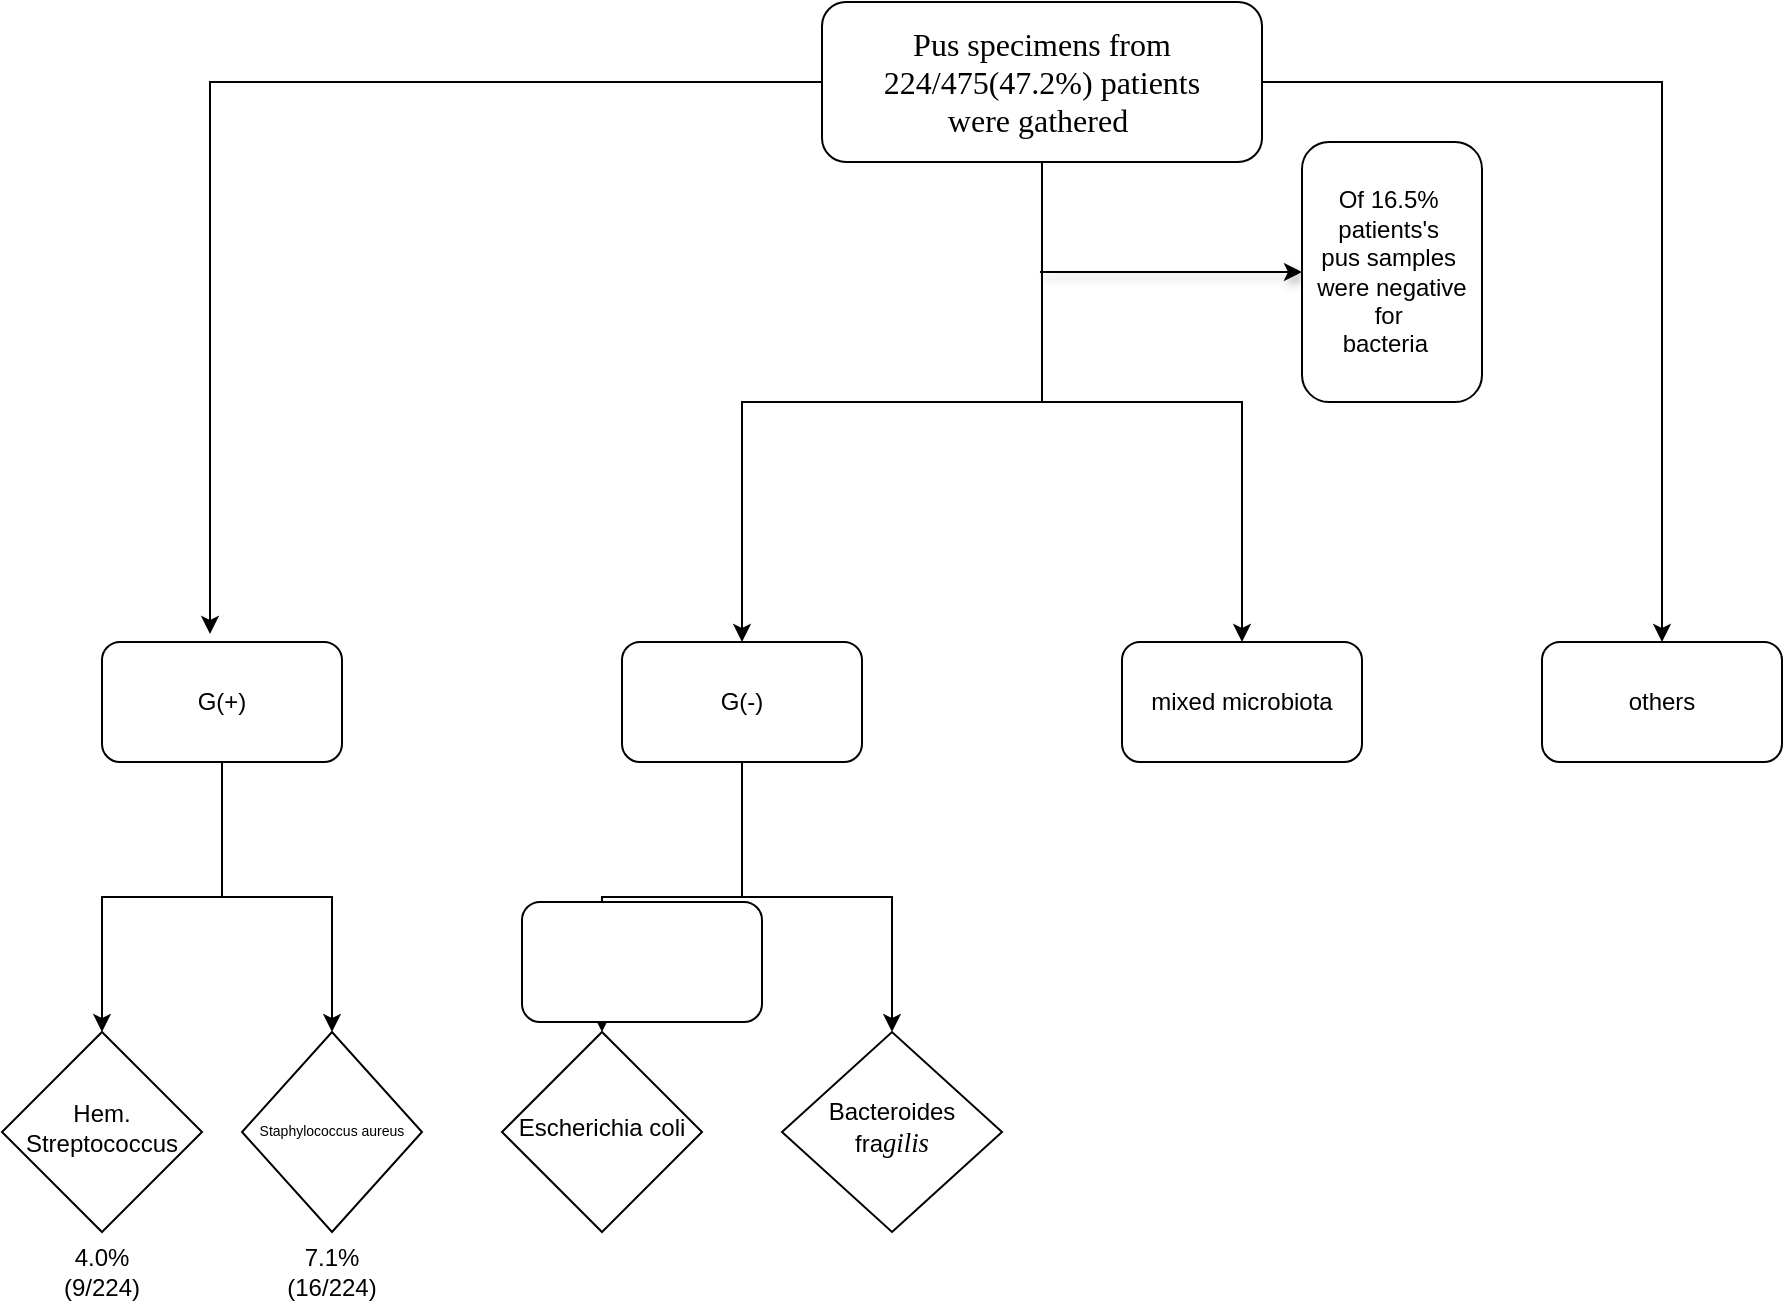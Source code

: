 <mxfile version="22.1.17" type="github">
  <diagram id="C5RBs43oDa-KdzZeNtuy" name="Page-1">
    <mxGraphModel dx="2062" dy="826" grid="1" gridSize="10" guides="1" tooltips="1" connect="1" arrows="1" fold="1" page="1" pageScale="1" pageWidth="827" pageHeight="1169" math="0" shadow="0">
      <root>
        <mxCell id="WIyWlLk6GJQsqaUBKTNV-0" />
        <mxCell id="WIyWlLk6GJQsqaUBKTNV-1" parent="WIyWlLk6GJQsqaUBKTNV-0" />
        <mxCell id="vhQLqTLsdzRF7huE607Q-18" style="edgeStyle=orthogonalEdgeStyle;rounded=0;orthogonalLoop=1;jettySize=auto;html=1;exitX=0;exitY=0.5;exitDx=0;exitDy=0;entryX=0.55;entryY=-0.067;entryDx=0;entryDy=0;entryPerimeter=0;" parent="WIyWlLk6GJQsqaUBKTNV-1" source="WIyWlLk6GJQsqaUBKTNV-3" target="vhQLqTLsdzRF7huE607Q-32" edge="1">
          <mxGeometry relative="1" as="geometry">
            <mxPoint x="-60" y="630" as="targetPoint" />
            <mxPoint x="290.059" y="100" as="sourcePoint" />
            <Array as="points">
              <mxPoint x="14" y="60" />
            </Array>
          </mxGeometry>
        </mxCell>
        <mxCell id="vhQLqTLsdzRF7huE607Q-43" style="edgeStyle=orthogonalEdgeStyle;rounded=0;orthogonalLoop=1;jettySize=auto;html=1;entryX=0.5;entryY=0;entryDx=0;entryDy=0;" parent="WIyWlLk6GJQsqaUBKTNV-1" source="WIyWlLk6GJQsqaUBKTNV-3" target="vhQLqTLsdzRF7huE607Q-35" edge="1">
          <mxGeometry relative="1" as="geometry" />
        </mxCell>
        <mxCell id="Z7LuOWA7LTF9s-eRr0nH-1" style="edgeStyle=orthogonalEdgeStyle;rounded=0;orthogonalLoop=1;jettySize=auto;html=1;entryX=0.5;entryY=0;entryDx=0;entryDy=0;" edge="1" parent="WIyWlLk6GJQsqaUBKTNV-1" source="WIyWlLk6GJQsqaUBKTNV-3" target="vhQLqTLsdzRF7huE607Q-33">
          <mxGeometry relative="1" as="geometry" />
        </mxCell>
        <mxCell id="Z7LuOWA7LTF9s-eRr0nH-2" style="edgeStyle=orthogonalEdgeStyle;rounded=0;orthogonalLoop=1;jettySize=auto;html=1;entryX=0.5;entryY=0;entryDx=0;entryDy=0;" edge="1" parent="WIyWlLk6GJQsqaUBKTNV-1" source="WIyWlLk6GJQsqaUBKTNV-3" target="vhQLqTLsdzRF7huE607Q-34">
          <mxGeometry relative="1" as="geometry" />
        </mxCell>
        <mxCell id="WIyWlLk6GJQsqaUBKTNV-3" value="&lt;font style=&quot;font-size: 16px;&quot; face=&quot;Times New Roman&quot;&gt;Pus specimens from&lt;br&gt;224/475(47.2%) patients&lt;br&gt;were gathered&amp;nbsp;&lt;/font&gt;" style="rounded=1;whiteSpace=wrap;html=1;fontSize=12;glass=0;strokeWidth=1;shadow=0;" parent="WIyWlLk6GJQsqaUBKTNV-1" vertex="1">
          <mxGeometry x="320" y="20" width="220" height="80" as="geometry" />
        </mxCell>
        <mxCell id="vhQLqTLsdzRF7huE607Q-19" style="rounded=0;orthogonalLoop=1;jettySize=auto;html=1;shadow=1;" parent="WIyWlLk6GJQsqaUBKTNV-1" source="vhQLqTLsdzRF7huE607Q-16" edge="1">
          <mxGeometry relative="1" as="geometry">
            <mxPoint x="600" y="160" as="targetPoint" />
            <mxPoint x="430" y="160" as="sourcePoint" />
          </mxGeometry>
        </mxCell>
        <mxCell id="Z7LuOWA7LTF9s-eRr0nH-3" style="edgeStyle=orthogonalEdgeStyle;rounded=0;orthogonalLoop=1;jettySize=auto;html=1;entryX=0.5;entryY=0;entryDx=0;entryDy=0;" edge="1" parent="WIyWlLk6GJQsqaUBKTNV-1" source="vhQLqTLsdzRF7huE607Q-32" target="vhQLqTLsdzRF7huE607Q-26">
          <mxGeometry relative="1" as="geometry" />
        </mxCell>
        <mxCell id="Z7LuOWA7LTF9s-eRr0nH-4" style="edgeStyle=orthogonalEdgeStyle;rounded=0;orthogonalLoop=1;jettySize=auto;html=1;entryX=0.5;entryY=0;entryDx=0;entryDy=0;" edge="1" parent="WIyWlLk6GJQsqaUBKTNV-1" source="vhQLqTLsdzRF7huE607Q-32" target="vhQLqTLsdzRF7huE607Q-27">
          <mxGeometry relative="1" as="geometry" />
        </mxCell>
        <mxCell id="vhQLqTLsdzRF7huE607Q-32" value="G(+)" style="rounded=1;whiteSpace=wrap;html=1;flipH=1;" parent="WIyWlLk6GJQsqaUBKTNV-1" vertex="1">
          <mxGeometry x="-40" y="340" width="120" height="60" as="geometry" />
        </mxCell>
        <mxCell id="Z7LuOWA7LTF9s-eRr0nH-5" style="edgeStyle=orthogonalEdgeStyle;rounded=0;orthogonalLoop=1;jettySize=auto;html=1;entryX=0.5;entryY=0;entryDx=0;entryDy=0;" edge="1" parent="WIyWlLk6GJQsqaUBKTNV-1" source="vhQLqTLsdzRF7huE607Q-33" target="vhQLqTLsdzRF7huE607Q-28">
          <mxGeometry relative="1" as="geometry" />
        </mxCell>
        <mxCell id="Z7LuOWA7LTF9s-eRr0nH-6" style="edgeStyle=orthogonalEdgeStyle;rounded=0;orthogonalLoop=1;jettySize=auto;html=1;entryX=0.5;entryY=0;entryDx=0;entryDy=0;" edge="1" parent="WIyWlLk6GJQsqaUBKTNV-1" source="vhQLqTLsdzRF7huE607Q-33" target="vhQLqTLsdzRF7huE607Q-29">
          <mxGeometry relative="1" as="geometry" />
        </mxCell>
        <mxCell id="vhQLqTLsdzRF7huE607Q-33" value="G(-)" style="rounded=1;whiteSpace=wrap;html=1;flipH=1;" parent="WIyWlLk6GJQsqaUBKTNV-1" vertex="1">
          <mxGeometry x="220" y="340" width="120" height="60" as="geometry" />
        </mxCell>
        <mxCell id="vhQLqTLsdzRF7huE607Q-34" value="mixed microbiota" style="rounded=1;whiteSpace=wrap;html=1;flipH=1;" parent="WIyWlLk6GJQsqaUBKTNV-1" vertex="1">
          <mxGeometry x="470" y="340" width="120" height="60" as="geometry" />
        </mxCell>
        <mxCell id="vhQLqTLsdzRF7huE607Q-35" value="others" style="rounded=1;whiteSpace=wrap;html=1;flipH=1;" parent="WIyWlLk6GJQsqaUBKTNV-1" vertex="1">
          <mxGeometry x="680" y="340" width="120" height="60" as="geometry" />
        </mxCell>
        <mxCell id="vhQLqTLsdzRF7huE607Q-26" value="Hem. Streptococcus" style="rhombus;whiteSpace=wrap;html=1;shadow=0;fontFamily=Helvetica;fontSize=12;align=center;strokeWidth=1;spacing=6;spacingTop=-4;flipV=1;" parent="WIyWlLk6GJQsqaUBKTNV-1" vertex="1">
          <mxGeometry x="-90" y="535" width="100" height="100" as="geometry" />
        </mxCell>
        <mxCell id="vhQLqTLsdzRF7huE607Q-27" value="&lt;div&gt;&lt;font style=&quot;font-size: 7px;&quot;&gt;Staphylococcus aureus&lt;/font&gt;&lt;/div&gt;" style="rhombus;whiteSpace=wrap;html=1;shadow=0;fontFamily=Helvetica;fontSize=12;align=center;strokeWidth=1;spacing=6;spacingTop=-4;flipV=1;" parent="WIyWlLk6GJQsqaUBKTNV-1" vertex="1">
          <mxGeometry x="30" y="535" width="90" height="100" as="geometry" />
        </mxCell>
        <mxCell id="vhQLqTLsdzRF7huE607Q-28" value="Escherichia coli" style="rhombus;whiteSpace=wrap;html=1;shadow=0;fontFamily=Helvetica;fontSize=12;align=center;strokeWidth=1;spacing=6;spacingTop=-4;flipV=1;" parent="WIyWlLk6GJQsqaUBKTNV-1" vertex="1">
          <mxGeometry x="160" y="535" width="100" height="100" as="geometry" />
        </mxCell>
        <mxCell id="vhQLqTLsdzRF7huE607Q-29" value="&lt;div&gt;Bacteroides fra&lt;span style=&quot;background-color: initial; font-size: 10pt; font-family: STIX-Italic; font-style: italic;&quot;&gt;gilis&lt;/span&gt;&lt;/div&gt;" style="rhombus;whiteSpace=wrap;html=1;shadow=0;fontFamily=Helvetica;fontSize=12;align=center;strokeWidth=1;spacing=6;spacingTop=-4;flipV=1;" parent="WIyWlLk6GJQsqaUBKTNV-1" vertex="1">
          <mxGeometry x="300" y="535" width="110" height="100" as="geometry" />
        </mxCell>
        <mxCell id="vhQLqTLsdzRF7huE607Q-44" value="" style="rounded=0;orthogonalLoop=1;jettySize=auto;html=1;shadow=1;entryX=0;entryY=0.5;entryDx=0;entryDy=0;" parent="WIyWlLk6GJQsqaUBKTNV-1" target="vhQLqTLsdzRF7huE607Q-16" edge="1">
          <mxGeometry relative="1" as="geometry">
            <mxPoint x="600" y="160" as="targetPoint" />
            <mxPoint x="429" y="155" as="sourcePoint" />
          </mxGeometry>
        </mxCell>
        <mxCell id="vhQLqTLsdzRF7huE607Q-16" value="Of 16.5%&amp;nbsp; patients&#39;s&amp;nbsp;&lt;br&gt;pus samples&amp;nbsp;&lt;br&gt;were negative for&amp;nbsp;&lt;br&gt;bacteria&amp;nbsp;&amp;nbsp;" style="rounded=1;whiteSpace=wrap;html=1;" parent="WIyWlLk6GJQsqaUBKTNV-1" vertex="1">
          <mxGeometry x="560" y="90" width="90" height="130" as="geometry" />
        </mxCell>
        <mxCell id="Z7LuOWA7LTF9s-eRr0nH-7" value="" style="rounded=1;whiteSpace=wrap;html=1;" vertex="1" parent="WIyWlLk6GJQsqaUBKTNV-1">
          <mxGeometry x="170" y="470" width="120" height="60" as="geometry" />
        </mxCell>
        <mxCell id="Z7LuOWA7LTF9s-eRr0nH-8" value="4.0%(9/224)" style="text;html=1;strokeColor=none;fillColor=none;align=center;verticalAlign=middle;whiteSpace=wrap;rounded=0;" vertex="1" parent="WIyWlLk6GJQsqaUBKTNV-1">
          <mxGeometry x="-70" y="640" width="60" height="30" as="geometry" />
        </mxCell>
        <mxCell id="Z7LuOWA7LTF9s-eRr0nH-9" value="7.1%(16/224)" style="text;html=1;strokeColor=none;fillColor=none;align=center;verticalAlign=middle;whiteSpace=wrap;rounded=0;" vertex="1" parent="WIyWlLk6GJQsqaUBKTNV-1">
          <mxGeometry x="45" y="640" width="60" height="30" as="geometry" />
        </mxCell>
      </root>
    </mxGraphModel>
  </diagram>
</mxfile>
